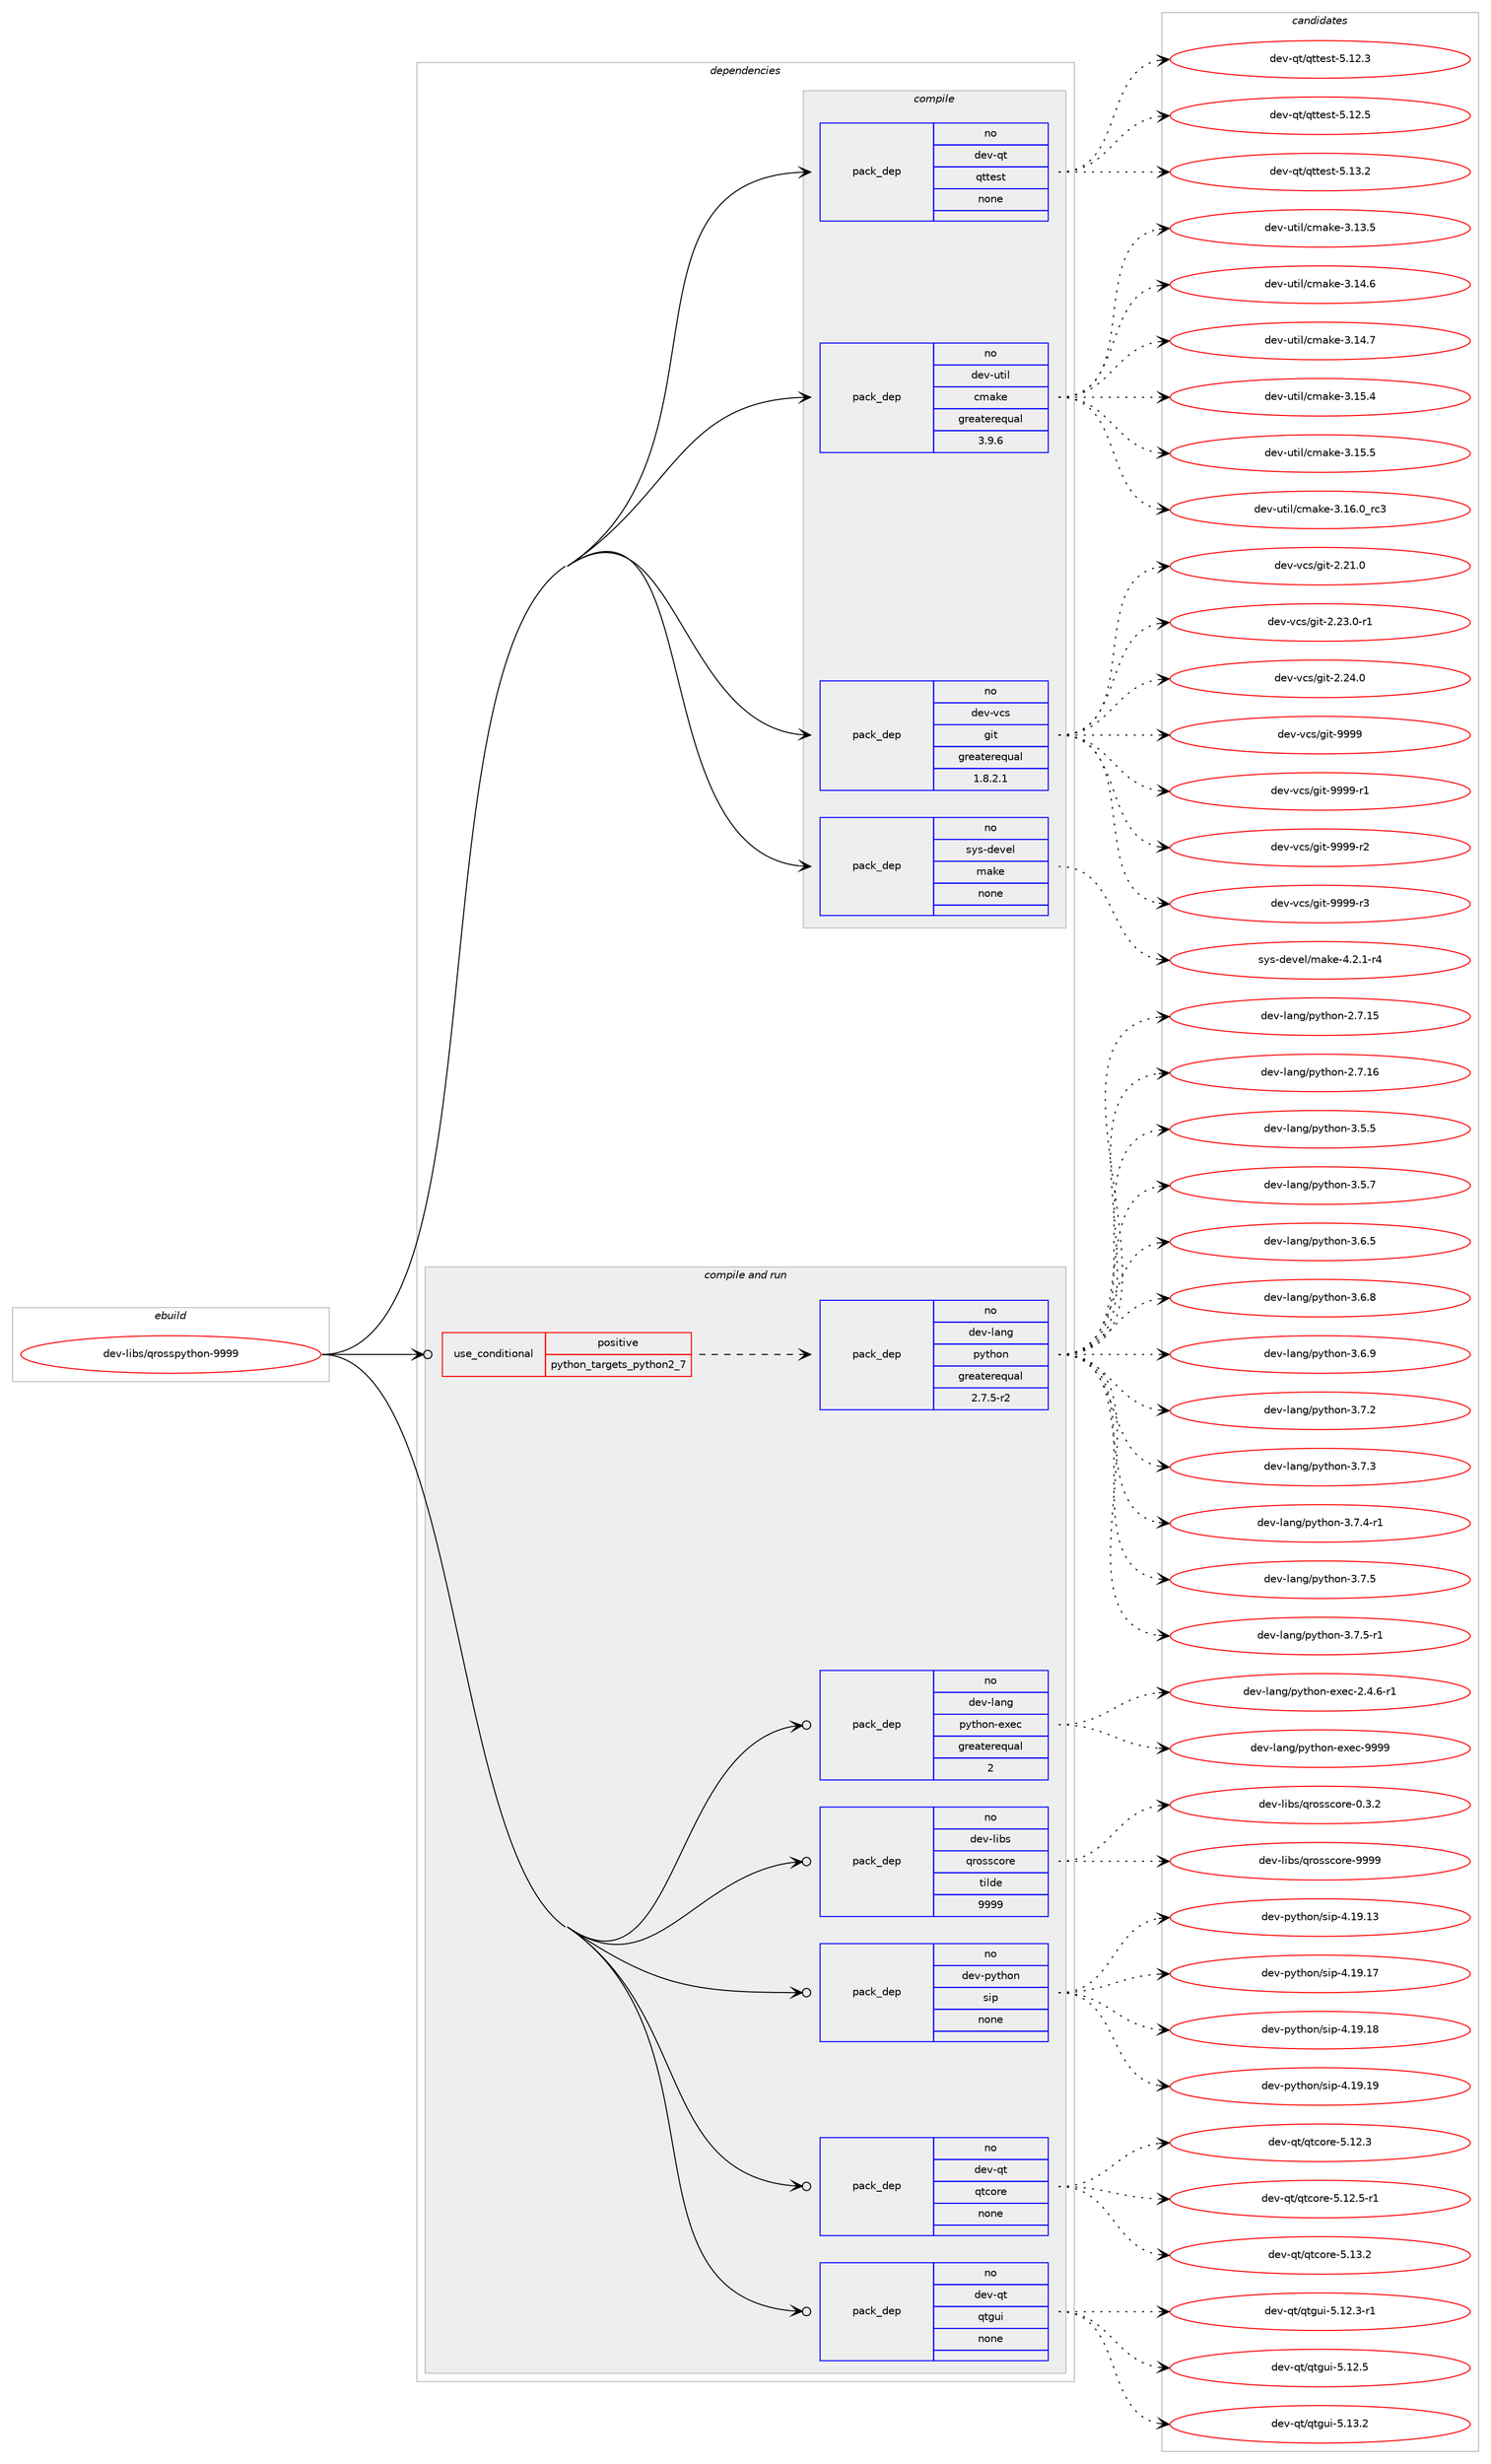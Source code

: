 digraph prolog {

# *************
# Graph options
# *************

newrank=true;
concentrate=true;
compound=true;
graph [rankdir=LR,fontname=Helvetica,fontsize=10,ranksep=1.5];#, ranksep=2.5, nodesep=0.2];
edge  [arrowhead=vee];
node  [fontname=Helvetica,fontsize=10];

# **********
# The ebuild
# **********

subgraph cluster_leftcol {
color=gray;
rank=same;
label=<<i>ebuild</i>>;
id [label="dev-libs/qrosspython-9999", color=red, width=4, href="../dev-libs/qrosspython-9999.svg"];
}

# ****************
# The dependencies
# ****************

subgraph cluster_midcol {
color=gray;
label=<<i>dependencies</i>>;
subgraph cluster_compile {
fillcolor="#eeeeee";
style=filled;
label=<<i>compile</i>>;
subgraph pack424500 {
dependency568532 [label=<<TABLE BORDER="0" CELLBORDER="1" CELLSPACING="0" CELLPADDING="4" WIDTH="220"><TR><TD ROWSPAN="6" CELLPADDING="30">pack_dep</TD></TR><TR><TD WIDTH="110">no</TD></TR><TR><TD>dev-qt</TD></TR><TR><TD>qttest</TD></TR><TR><TD>none</TD></TR><TR><TD></TD></TR></TABLE>>, shape=none, color=blue];
}
id:e -> dependency568532:w [weight=20,style="solid",arrowhead="vee"];
subgraph pack424501 {
dependency568533 [label=<<TABLE BORDER="0" CELLBORDER="1" CELLSPACING="0" CELLPADDING="4" WIDTH="220"><TR><TD ROWSPAN="6" CELLPADDING="30">pack_dep</TD></TR><TR><TD WIDTH="110">no</TD></TR><TR><TD>dev-util</TD></TR><TR><TD>cmake</TD></TR><TR><TD>greaterequal</TD></TR><TR><TD>3.9.6</TD></TR></TABLE>>, shape=none, color=blue];
}
id:e -> dependency568533:w [weight=20,style="solid",arrowhead="vee"];
subgraph pack424502 {
dependency568534 [label=<<TABLE BORDER="0" CELLBORDER="1" CELLSPACING="0" CELLPADDING="4" WIDTH="220"><TR><TD ROWSPAN="6" CELLPADDING="30">pack_dep</TD></TR><TR><TD WIDTH="110">no</TD></TR><TR><TD>dev-vcs</TD></TR><TR><TD>git</TD></TR><TR><TD>greaterequal</TD></TR><TR><TD>1.8.2.1</TD></TR></TABLE>>, shape=none, color=blue];
}
id:e -> dependency568534:w [weight=20,style="solid",arrowhead="vee"];
subgraph pack424503 {
dependency568535 [label=<<TABLE BORDER="0" CELLBORDER="1" CELLSPACING="0" CELLPADDING="4" WIDTH="220"><TR><TD ROWSPAN="6" CELLPADDING="30">pack_dep</TD></TR><TR><TD WIDTH="110">no</TD></TR><TR><TD>sys-devel</TD></TR><TR><TD>make</TD></TR><TR><TD>none</TD></TR><TR><TD></TD></TR></TABLE>>, shape=none, color=blue];
}
id:e -> dependency568535:w [weight=20,style="solid",arrowhead="vee"];
}
subgraph cluster_compileandrun {
fillcolor="#eeeeee";
style=filled;
label=<<i>compile and run</i>>;
subgraph cond132460 {
dependency568536 [label=<<TABLE BORDER="0" CELLBORDER="1" CELLSPACING="0" CELLPADDING="4"><TR><TD ROWSPAN="3" CELLPADDING="10">use_conditional</TD></TR><TR><TD>positive</TD></TR><TR><TD>python_targets_python2_7</TD></TR></TABLE>>, shape=none, color=red];
subgraph pack424504 {
dependency568537 [label=<<TABLE BORDER="0" CELLBORDER="1" CELLSPACING="0" CELLPADDING="4" WIDTH="220"><TR><TD ROWSPAN="6" CELLPADDING="30">pack_dep</TD></TR><TR><TD WIDTH="110">no</TD></TR><TR><TD>dev-lang</TD></TR><TR><TD>python</TD></TR><TR><TD>greaterequal</TD></TR><TR><TD>2.7.5-r2</TD></TR></TABLE>>, shape=none, color=blue];
}
dependency568536:e -> dependency568537:w [weight=20,style="dashed",arrowhead="vee"];
}
id:e -> dependency568536:w [weight=20,style="solid",arrowhead="odotvee"];
subgraph pack424505 {
dependency568538 [label=<<TABLE BORDER="0" CELLBORDER="1" CELLSPACING="0" CELLPADDING="4" WIDTH="220"><TR><TD ROWSPAN="6" CELLPADDING="30">pack_dep</TD></TR><TR><TD WIDTH="110">no</TD></TR><TR><TD>dev-lang</TD></TR><TR><TD>python-exec</TD></TR><TR><TD>greaterequal</TD></TR><TR><TD>2</TD></TR></TABLE>>, shape=none, color=blue];
}
id:e -> dependency568538:w [weight=20,style="solid",arrowhead="odotvee"];
subgraph pack424506 {
dependency568539 [label=<<TABLE BORDER="0" CELLBORDER="1" CELLSPACING="0" CELLPADDING="4" WIDTH="220"><TR><TD ROWSPAN="6" CELLPADDING="30">pack_dep</TD></TR><TR><TD WIDTH="110">no</TD></TR><TR><TD>dev-libs</TD></TR><TR><TD>qrosscore</TD></TR><TR><TD>tilde</TD></TR><TR><TD>9999</TD></TR></TABLE>>, shape=none, color=blue];
}
id:e -> dependency568539:w [weight=20,style="solid",arrowhead="odotvee"];
subgraph pack424507 {
dependency568540 [label=<<TABLE BORDER="0" CELLBORDER="1" CELLSPACING="0" CELLPADDING="4" WIDTH="220"><TR><TD ROWSPAN="6" CELLPADDING="30">pack_dep</TD></TR><TR><TD WIDTH="110">no</TD></TR><TR><TD>dev-python</TD></TR><TR><TD>sip</TD></TR><TR><TD>none</TD></TR><TR><TD></TD></TR></TABLE>>, shape=none, color=blue];
}
id:e -> dependency568540:w [weight=20,style="solid",arrowhead="odotvee"];
subgraph pack424508 {
dependency568541 [label=<<TABLE BORDER="0" CELLBORDER="1" CELLSPACING="0" CELLPADDING="4" WIDTH="220"><TR><TD ROWSPAN="6" CELLPADDING="30">pack_dep</TD></TR><TR><TD WIDTH="110">no</TD></TR><TR><TD>dev-qt</TD></TR><TR><TD>qtcore</TD></TR><TR><TD>none</TD></TR><TR><TD></TD></TR></TABLE>>, shape=none, color=blue];
}
id:e -> dependency568541:w [weight=20,style="solid",arrowhead="odotvee"];
subgraph pack424509 {
dependency568542 [label=<<TABLE BORDER="0" CELLBORDER="1" CELLSPACING="0" CELLPADDING="4" WIDTH="220"><TR><TD ROWSPAN="6" CELLPADDING="30">pack_dep</TD></TR><TR><TD WIDTH="110">no</TD></TR><TR><TD>dev-qt</TD></TR><TR><TD>qtgui</TD></TR><TR><TD>none</TD></TR><TR><TD></TD></TR></TABLE>>, shape=none, color=blue];
}
id:e -> dependency568542:w [weight=20,style="solid",arrowhead="odotvee"];
}
subgraph cluster_run {
fillcolor="#eeeeee";
style=filled;
label=<<i>run</i>>;
}
}

# **************
# The candidates
# **************

subgraph cluster_choices {
rank=same;
color=gray;
label=<<i>candidates</i>>;

subgraph choice424500 {
color=black;
nodesep=1;
choice100101118451131164711311611610111511645534649504651 [label="dev-qt/qttest-5.12.3", color=red, width=4,href="../dev-qt/qttest-5.12.3.svg"];
choice100101118451131164711311611610111511645534649504653 [label="dev-qt/qttest-5.12.5", color=red, width=4,href="../dev-qt/qttest-5.12.5.svg"];
choice100101118451131164711311611610111511645534649514650 [label="dev-qt/qttest-5.13.2", color=red, width=4,href="../dev-qt/qttest-5.13.2.svg"];
dependency568532:e -> choice100101118451131164711311611610111511645534649504651:w [style=dotted,weight="100"];
dependency568532:e -> choice100101118451131164711311611610111511645534649504653:w [style=dotted,weight="100"];
dependency568532:e -> choice100101118451131164711311611610111511645534649514650:w [style=dotted,weight="100"];
}
subgraph choice424501 {
color=black;
nodesep=1;
choice1001011184511711610510847991099710710145514649514653 [label="dev-util/cmake-3.13.5", color=red, width=4,href="../dev-util/cmake-3.13.5.svg"];
choice1001011184511711610510847991099710710145514649524654 [label="dev-util/cmake-3.14.6", color=red, width=4,href="../dev-util/cmake-3.14.6.svg"];
choice1001011184511711610510847991099710710145514649524655 [label="dev-util/cmake-3.14.7", color=red, width=4,href="../dev-util/cmake-3.14.7.svg"];
choice1001011184511711610510847991099710710145514649534652 [label="dev-util/cmake-3.15.4", color=red, width=4,href="../dev-util/cmake-3.15.4.svg"];
choice1001011184511711610510847991099710710145514649534653 [label="dev-util/cmake-3.15.5", color=red, width=4,href="../dev-util/cmake-3.15.5.svg"];
choice1001011184511711610510847991099710710145514649544648951149951 [label="dev-util/cmake-3.16.0_rc3", color=red, width=4,href="../dev-util/cmake-3.16.0_rc3.svg"];
dependency568533:e -> choice1001011184511711610510847991099710710145514649514653:w [style=dotted,weight="100"];
dependency568533:e -> choice1001011184511711610510847991099710710145514649524654:w [style=dotted,weight="100"];
dependency568533:e -> choice1001011184511711610510847991099710710145514649524655:w [style=dotted,weight="100"];
dependency568533:e -> choice1001011184511711610510847991099710710145514649534652:w [style=dotted,weight="100"];
dependency568533:e -> choice1001011184511711610510847991099710710145514649534653:w [style=dotted,weight="100"];
dependency568533:e -> choice1001011184511711610510847991099710710145514649544648951149951:w [style=dotted,weight="100"];
}
subgraph choice424502 {
color=black;
nodesep=1;
choice10010111845118991154710310511645504650494648 [label="dev-vcs/git-2.21.0", color=red, width=4,href="../dev-vcs/git-2.21.0.svg"];
choice100101118451189911547103105116455046505146484511449 [label="dev-vcs/git-2.23.0-r1", color=red, width=4,href="../dev-vcs/git-2.23.0-r1.svg"];
choice10010111845118991154710310511645504650524648 [label="dev-vcs/git-2.24.0", color=red, width=4,href="../dev-vcs/git-2.24.0.svg"];
choice1001011184511899115471031051164557575757 [label="dev-vcs/git-9999", color=red, width=4,href="../dev-vcs/git-9999.svg"];
choice10010111845118991154710310511645575757574511449 [label="dev-vcs/git-9999-r1", color=red, width=4,href="../dev-vcs/git-9999-r1.svg"];
choice10010111845118991154710310511645575757574511450 [label="dev-vcs/git-9999-r2", color=red, width=4,href="../dev-vcs/git-9999-r2.svg"];
choice10010111845118991154710310511645575757574511451 [label="dev-vcs/git-9999-r3", color=red, width=4,href="../dev-vcs/git-9999-r3.svg"];
dependency568534:e -> choice10010111845118991154710310511645504650494648:w [style=dotted,weight="100"];
dependency568534:e -> choice100101118451189911547103105116455046505146484511449:w [style=dotted,weight="100"];
dependency568534:e -> choice10010111845118991154710310511645504650524648:w [style=dotted,weight="100"];
dependency568534:e -> choice1001011184511899115471031051164557575757:w [style=dotted,weight="100"];
dependency568534:e -> choice10010111845118991154710310511645575757574511449:w [style=dotted,weight="100"];
dependency568534:e -> choice10010111845118991154710310511645575757574511450:w [style=dotted,weight="100"];
dependency568534:e -> choice10010111845118991154710310511645575757574511451:w [style=dotted,weight="100"];
}
subgraph choice424503 {
color=black;
nodesep=1;
choice1151211154510010111810110847109971071014552465046494511452 [label="sys-devel/make-4.2.1-r4", color=red, width=4,href="../sys-devel/make-4.2.1-r4.svg"];
dependency568535:e -> choice1151211154510010111810110847109971071014552465046494511452:w [style=dotted,weight="100"];
}
subgraph choice424504 {
color=black;
nodesep=1;
choice10010111845108971101034711212111610411111045504655464953 [label="dev-lang/python-2.7.15", color=red, width=4,href="../dev-lang/python-2.7.15.svg"];
choice10010111845108971101034711212111610411111045504655464954 [label="dev-lang/python-2.7.16", color=red, width=4,href="../dev-lang/python-2.7.16.svg"];
choice100101118451089711010347112121116104111110455146534653 [label="dev-lang/python-3.5.5", color=red, width=4,href="../dev-lang/python-3.5.5.svg"];
choice100101118451089711010347112121116104111110455146534655 [label="dev-lang/python-3.5.7", color=red, width=4,href="../dev-lang/python-3.5.7.svg"];
choice100101118451089711010347112121116104111110455146544653 [label="dev-lang/python-3.6.5", color=red, width=4,href="../dev-lang/python-3.6.5.svg"];
choice100101118451089711010347112121116104111110455146544656 [label="dev-lang/python-3.6.8", color=red, width=4,href="../dev-lang/python-3.6.8.svg"];
choice100101118451089711010347112121116104111110455146544657 [label="dev-lang/python-3.6.9", color=red, width=4,href="../dev-lang/python-3.6.9.svg"];
choice100101118451089711010347112121116104111110455146554650 [label="dev-lang/python-3.7.2", color=red, width=4,href="../dev-lang/python-3.7.2.svg"];
choice100101118451089711010347112121116104111110455146554651 [label="dev-lang/python-3.7.3", color=red, width=4,href="../dev-lang/python-3.7.3.svg"];
choice1001011184510897110103471121211161041111104551465546524511449 [label="dev-lang/python-3.7.4-r1", color=red, width=4,href="../dev-lang/python-3.7.4-r1.svg"];
choice100101118451089711010347112121116104111110455146554653 [label="dev-lang/python-3.7.5", color=red, width=4,href="../dev-lang/python-3.7.5.svg"];
choice1001011184510897110103471121211161041111104551465546534511449 [label="dev-lang/python-3.7.5-r1", color=red, width=4,href="../dev-lang/python-3.7.5-r1.svg"];
dependency568537:e -> choice10010111845108971101034711212111610411111045504655464953:w [style=dotted,weight="100"];
dependency568537:e -> choice10010111845108971101034711212111610411111045504655464954:w [style=dotted,weight="100"];
dependency568537:e -> choice100101118451089711010347112121116104111110455146534653:w [style=dotted,weight="100"];
dependency568537:e -> choice100101118451089711010347112121116104111110455146534655:w [style=dotted,weight="100"];
dependency568537:e -> choice100101118451089711010347112121116104111110455146544653:w [style=dotted,weight="100"];
dependency568537:e -> choice100101118451089711010347112121116104111110455146544656:w [style=dotted,weight="100"];
dependency568537:e -> choice100101118451089711010347112121116104111110455146544657:w [style=dotted,weight="100"];
dependency568537:e -> choice100101118451089711010347112121116104111110455146554650:w [style=dotted,weight="100"];
dependency568537:e -> choice100101118451089711010347112121116104111110455146554651:w [style=dotted,weight="100"];
dependency568537:e -> choice1001011184510897110103471121211161041111104551465546524511449:w [style=dotted,weight="100"];
dependency568537:e -> choice100101118451089711010347112121116104111110455146554653:w [style=dotted,weight="100"];
dependency568537:e -> choice1001011184510897110103471121211161041111104551465546534511449:w [style=dotted,weight="100"];
}
subgraph choice424505 {
color=black;
nodesep=1;
choice10010111845108971101034711212111610411111045101120101994550465246544511449 [label="dev-lang/python-exec-2.4.6-r1", color=red, width=4,href="../dev-lang/python-exec-2.4.6-r1.svg"];
choice10010111845108971101034711212111610411111045101120101994557575757 [label="dev-lang/python-exec-9999", color=red, width=4,href="../dev-lang/python-exec-9999.svg"];
dependency568538:e -> choice10010111845108971101034711212111610411111045101120101994550465246544511449:w [style=dotted,weight="100"];
dependency568538:e -> choice10010111845108971101034711212111610411111045101120101994557575757:w [style=dotted,weight="100"];
}
subgraph choice424506 {
color=black;
nodesep=1;
choice10010111845108105981154711311411111511599111114101454846514650 [label="dev-libs/qrosscore-0.3.2", color=red, width=4,href="../dev-libs/qrosscore-0.3.2.svg"];
choice100101118451081059811547113114111115115991111141014557575757 [label="dev-libs/qrosscore-9999", color=red, width=4,href="../dev-libs/qrosscore-9999.svg"];
dependency568539:e -> choice10010111845108105981154711311411111511599111114101454846514650:w [style=dotted,weight="100"];
dependency568539:e -> choice100101118451081059811547113114111115115991111141014557575757:w [style=dotted,weight="100"];
}
subgraph choice424507 {
color=black;
nodesep=1;
choice10010111845112121116104111110471151051124552464957464951 [label="dev-python/sip-4.19.13", color=red, width=4,href="../dev-python/sip-4.19.13.svg"];
choice10010111845112121116104111110471151051124552464957464955 [label="dev-python/sip-4.19.17", color=red, width=4,href="../dev-python/sip-4.19.17.svg"];
choice10010111845112121116104111110471151051124552464957464956 [label="dev-python/sip-4.19.18", color=red, width=4,href="../dev-python/sip-4.19.18.svg"];
choice10010111845112121116104111110471151051124552464957464957 [label="dev-python/sip-4.19.19", color=red, width=4,href="../dev-python/sip-4.19.19.svg"];
dependency568540:e -> choice10010111845112121116104111110471151051124552464957464951:w [style=dotted,weight="100"];
dependency568540:e -> choice10010111845112121116104111110471151051124552464957464955:w [style=dotted,weight="100"];
dependency568540:e -> choice10010111845112121116104111110471151051124552464957464956:w [style=dotted,weight="100"];
dependency568540:e -> choice10010111845112121116104111110471151051124552464957464957:w [style=dotted,weight="100"];
}
subgraph choice424508 {
color=black;
nodesep=1;
choice10010111845113116471131169911111410145534649504651 [label="dev-qt/qtcore-5.12.3", color=red, width=4,href="../dev-qt/qtcore-5.12.3.svg"];
choice100101118451131164711311699111114101455346495046534511449 [label="dev-qt/qtcore-5.12.5-r1", color=red, width=4,href="../dev-qt/qtcore-5.12.5-r1.svg"];
choice10010111845113116471131169911111410145534649514650 [label="dev-qt/qtcore-5.13.2", color=red, width=4,href="../dev-qt/qtcore-5.13.2.svg"];
dependency568541:e -> choice10010111845113116471131169911111410145534649504651:w [style=dotted,weight="100"];
dependency568541:e -> choice100101118451131164711311699111114101455346495046534511449:w [style=dotted,weight="100"];
dependency568541:e -> choice10010111845113116471131169911111410145534649514650:w [style=dotted,weight="100"];
}
subgraph choice424509 {
color=black;
nodesep=1;
choice1001011184511311647113116103117105455346495046514511449 [label="dev-qt/qtgui-5.12.3-r1", color=red, width=4,href="../dev-qt/qtgui-5.12.3-r1.svg"];
choice100101118451131164711311610311710545534649504653 [label="dev-qt/qtgui-5.12.5", color=red, width=4,href="../dev-qt/qtgui-5.12.5.svg"];
choice100101118451131164711311610311710545534649514650 [label="dev-qt/qtgui-5.13.2", color=red, width=4,href="../dev-qt/qtgui-5.13.2.svg"];
dependency568542:e -> choice1001011184511311647113116103117105455346495046514511449:w [style=dotted,weight="100"];
dependency568542:e -> choice100101118451131164711311610311710545534649504653:w [style=dotted,weight="100"];
dependency568542:e -> choice100101118451131164711311610311710545534649514650:w [style=dotted,weight="100"];
}
}

}
